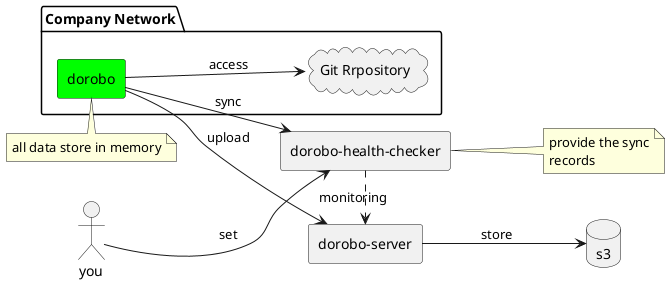 @startuml arch
left to right direction

actor "you" as user
database "s3" as db
agent "dorobo-server" as svr
agent "dorobo-health-checker" as checker
package "Company Network" {
    agent "dorobo" as c #00ff00
    cloud "Git Rrpository" as git
}

c --> git : access
note top of c
all data store in memory
end note

c --> svr : upload
svr --> db : store
c --> checker  : sync
checker .> svr : monitoring
user --> checker : set
note right of checker
provide the sync
records
end note

@enduml